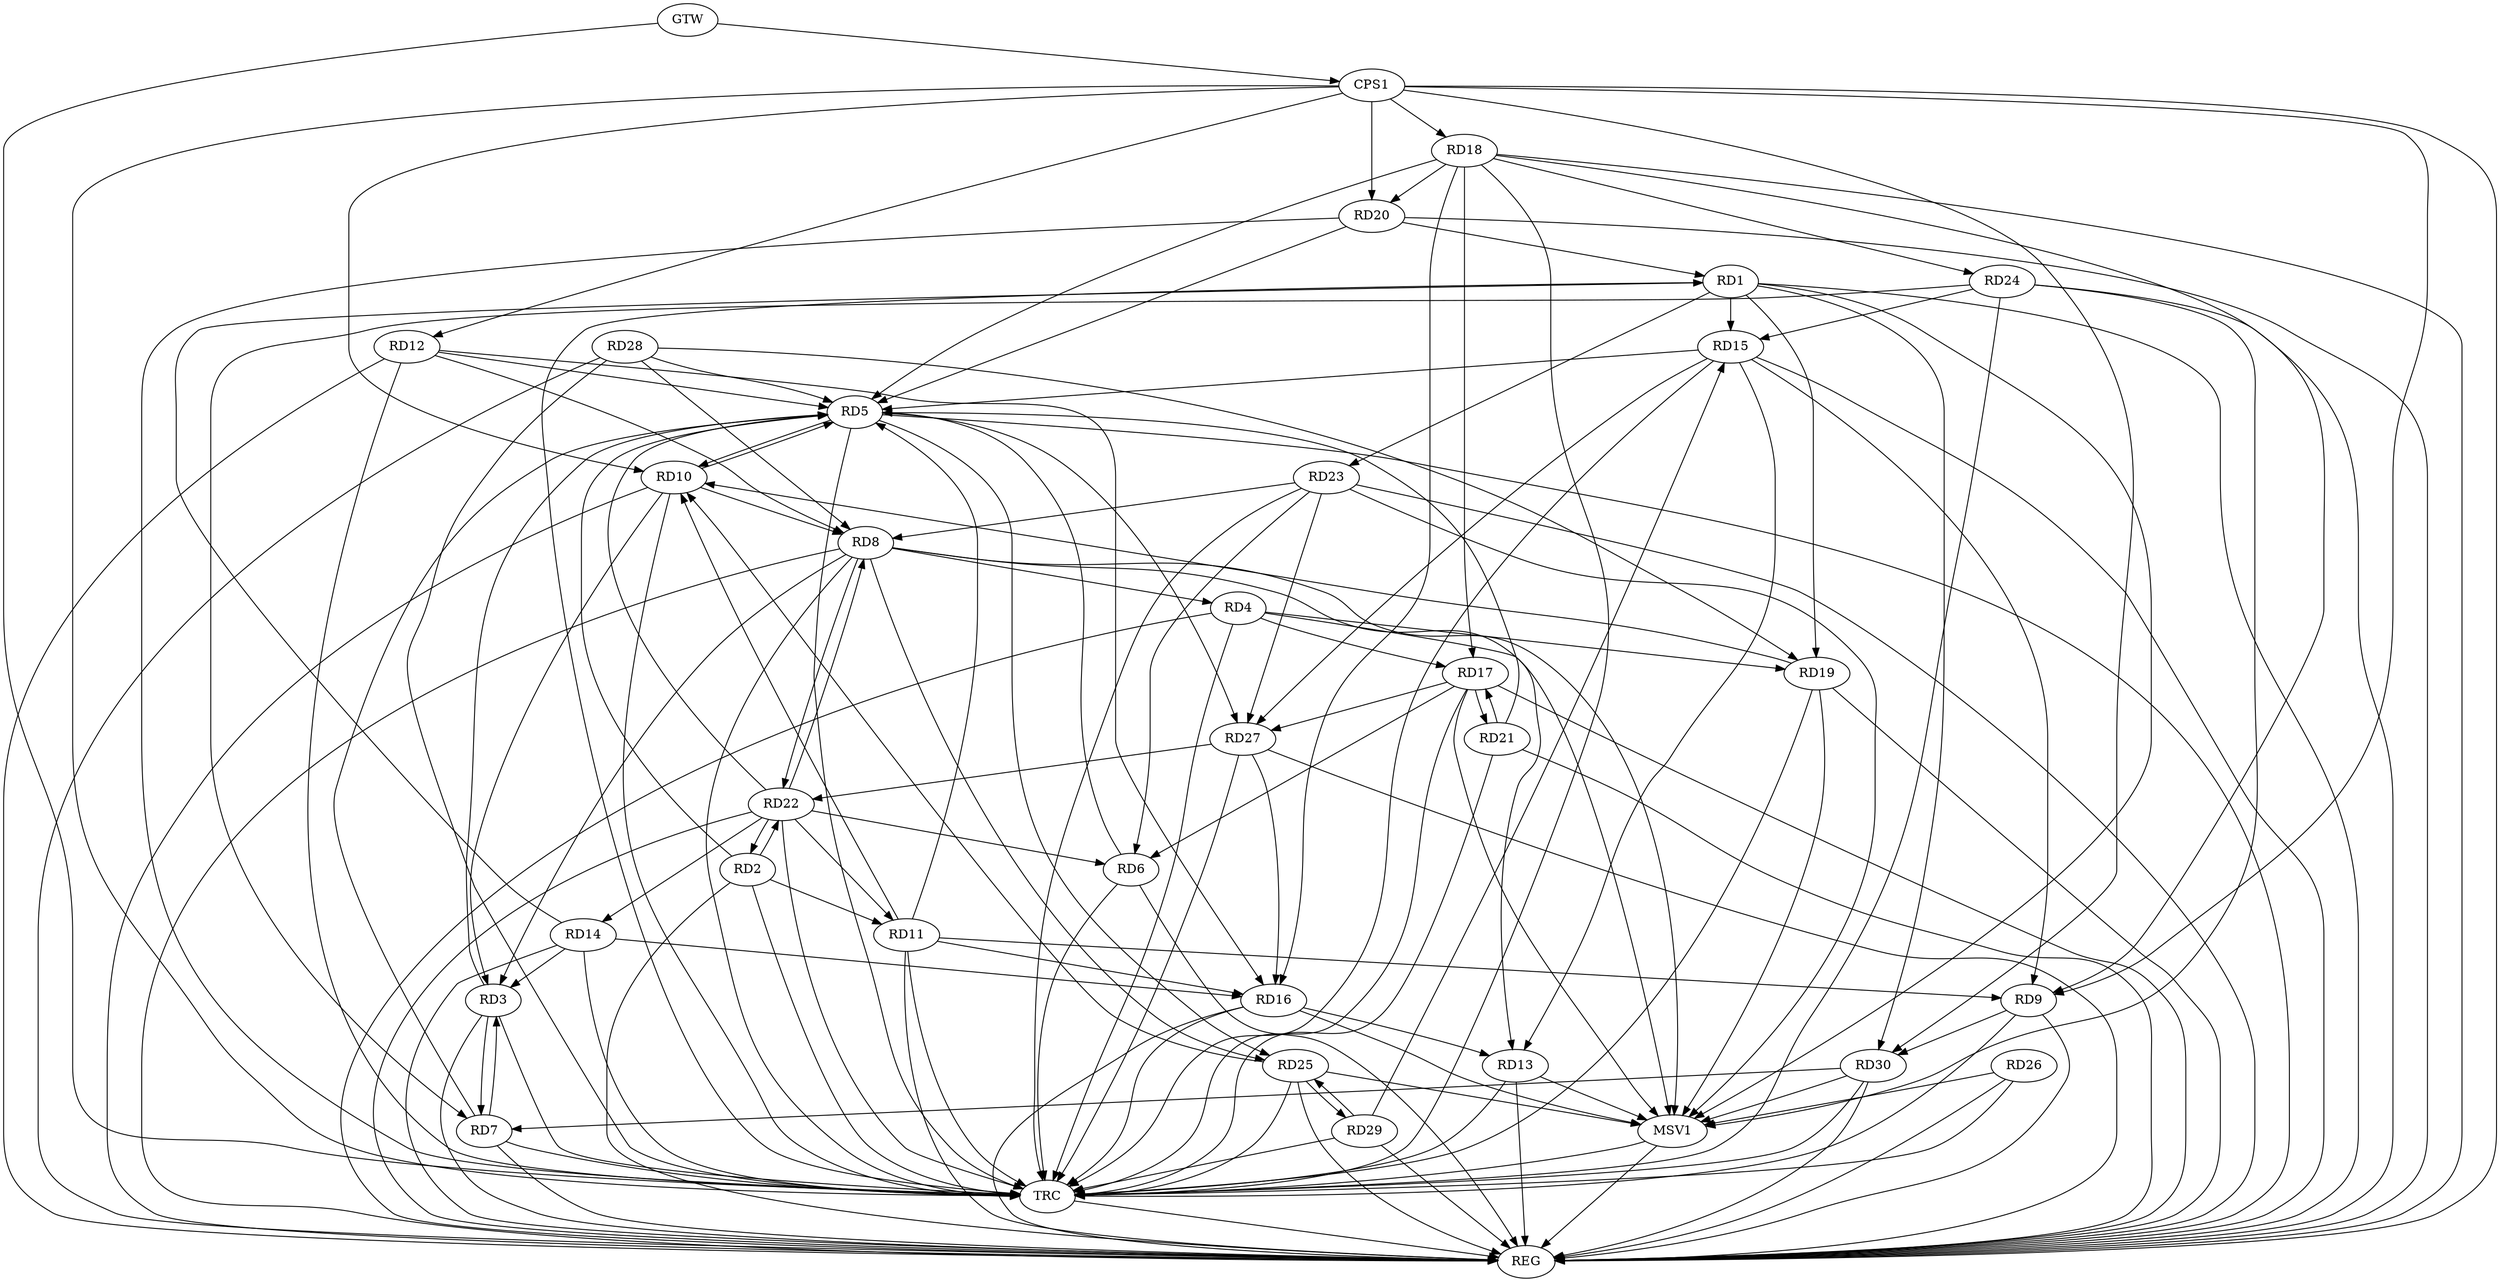 strict digraph G {
  RD1 [ label="RD1" ];
  RD2 [ label="RD2" ];
  RD3 [ label="RD3" ];
  RD4 [ label="RD4" ];
  RD5 [ label="RD5" ];
  RD6 [ label="RD6" ];
  RD7 [ label="RD7" ];
  RD8 [ label="RD8" ];
  RD9 [ label="RD9" ];
  RD10 [ label="RD10" ];
  RD11 [ label="RD11" ];
  RD12 [ label="RD12" ];
  RD13 [ label="RD13" ];
  RD14 [ label="RD14" ];
  RD15 [ label="RD15" ];
  RD16 [ label="RD16" ];
  RD17 [ label="RD17" ];
  RD18 [ label="RD18" ];
  RD19 [ label="RD19" ];
  RD20 [ label="RD20" ];
  RD21 [ label="RD21" ];
  RD22 [ label="RD22" ];
  RD23 [ label="RD23" ];
  RD24 [ label="RD24" ];
  RD25 [ label="RD25" ];
  RD26 [ label="RD26" ];
  RD27 [ label="RD27" ];
  RD28 [ label="RD28" ];
  RD29 [ label="RD29" ];
  RD30 [ label="RD30" ];
  CPS1 [ label="CPS1" ];
  GTW [ label="GTW" ];
  REG [ label="REG" ];
  TRC [ label="TRC" ];
  MSV1 [ label="MSV1" ];
  RD14 -> RD1;
  RD1 -> RD15;
  RD1 -> RD19;
  RD20 -> RD1;
  RD1 -> RD23;
  RD1 -> RD30;
  RD2 -> RD11;
  RD2 -> RD22;
  RD22 -> RD2;
  RD3 -> RD7;
  RD7 -> RD3;
  RD8 -> RD3;
  RD10 -> RD3;
  RD14 -> RD3;
  RD8 -> RD4;
  RD4 -> RD17;
  RD4 -> RD19;
  RD5 -> RD10;
  RD5 -> RD25;
  RD5 -> RD27;
  RD17 -> RD6;
  RD22 -> RD6;
  RD23 -> RD6;
  RD24 -> RD7;
  RD30 -> RD7;
  RD10 -> RD8;
  RD12 -> RD8;
  RD8 -> RD13;
  RD8 -> RD22;
  RD22 -> RD8;
  RD23 -> RD8;
  RD8 -> RD25;
  RD28 -> RD8;
  RD11 -> RD9;
  RD15 -> RD9;
  RD18 -> RD9;
  RD9 -> RD30;
  RD11 -> RD10;
  RD19 -> RD10;
  RD25 -> RD10;
  RD11 -> RD16;
  RD22 -> RD11;
  RD12 -> RD16;
  RD15 -> RD13;
  RD16 -> RD13;
  RD14 -> RD16;
  RD22 -> RD14;
  RD24 -> RD15;
  RD15 -> RD27;
  RD29 -> RD15;
  RD18 -> RD16;
  RD27 -> RD16;
  RD18 -> RD17;
  RD17 -> RD21;
  RD21 -> RD17;
  RD17 -> RD27;
  RD18 -> RD20;
  RD18 -> RD24;
  RD28 -> RD19;
  RD27 -> RD22;
  RD23 -> RD27;
  RD25 -> RD29;
  RD29 -> RD25;
  CPS1 -> RD12;
  CPS1 -> RD18;
  CPS1 -> RD20;
  CPS1 -> RD9;
  CPS1 -> RD30;
  CPS1 -> RD10;
  GTW -> CPS1;
  RD1 -> REG;
  RD2 -> REG;
  RD3 -> REG;
  RD4 -> REG;
  RD5 -> REG;
  RD6 -> REG;
  RD7 -> REG;
  RD8 -> REG;
  RD9 -> REG;
  RD10 -> REG;
  RD11 -> REG;
  RD12 -> REG;
  RD13 -> REG;
  RD14 -> REG;
  RD15 -> REG;
  RD16 -> REG;
  RD17 -> REG;
  RD18 -> REG;
  RD19 -> REG;
  RD20 -> REG;
  RD21 -> REG;
  RD22 -> REG;
  RD23 -> REG;
  RD24 -> REG;
  RD25 -> REG;
  RD26 -> REG;
  RD27 -> REG;
  RD28 -> REG;
  RD29 -> REG;
  RD30 -> REG;
  CPS1 -> REG;
  RD1 -> TRC;
  RD2 -> TRC;
  RD3 -> TRC;
  RD4 -> TRC;
  RD5 -> TRC;
  RD6 -> TRC;
  RD7 -> TRC;
  RD8 -> TRC;
  RD9 -> TRC;
  RD10 -> TRC;
  RD11 -> TRC;
  RD12 -> TRC;
  RD13 -> TRC;
  RD14 -> TRC;
  RD15 -> TRC;
  RD16 -> TRC;
  RD17 -> TRC;
  RD18 -> TRC;
  RD19 -> TRC;
  RD20 -> TRC;
  RD21 -> TRC;
  RD22 -> TRC;
  RD23 -> TRC;
  RD24 -> TRC;
  RD25 -> TRC;
  RD26 -> TRC;
  RD27 -> TRC;
  RD28 -> TRC;
  RD29 -> TRC;
  RD30 -> TRC;
  CPS1 -> TRC;
  GTW -> TRC;
  TRC -> REG;
  RD7 -> RD5;
  RD28 -> RD5;
  RD10 -> RD5;
  RD21 -> RD5;
  RD22 -> RD5;
  RD2 -> RD5;
  RD18 -> RD5;
  RD3 -> RD5;
  RD6 -> RD5;
  RD12 -> RD5;
  RD11 -> RD5;
  RD15 -> RD5;
  RD20 -> RD5;
  RD1 -> MSV1;
  RD16 -> MSV1;
  RD17 -> MSV1;
  RD23 -> MSV1;
  RD25 -> MSV1;
  RD30 -> MSV1;
  RD13 -> MSV1;
  RD19 -> MSV1;
  RD24 -> MSV1;
  RD4 -> MSV1;
  RD26 -> MSV1;
  RD8 -> MSV1;
  MSV1 -> REG;
  MSV1 -> TRC;
}
